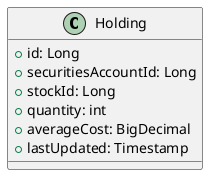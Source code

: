 @startuml  

class Holding {
    + id: Long
    + securitiesAccountId: Long
    + stockId: Long
    + quantity: int
    + averageCost: BigDecimal
    + lastUpdated: Timestamp
}


@enduml